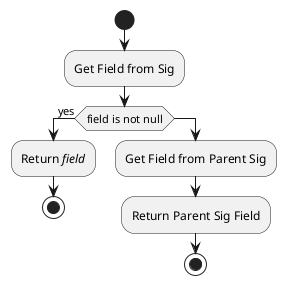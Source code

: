 @startuml
start
:Get Field from Sig;
if(field is not null) then (yes)
	:Return //field//;
	stop
else
	:Get Field from Parent Sig;
	:Return Parent Sig Field;
	stop
endif
@enduml